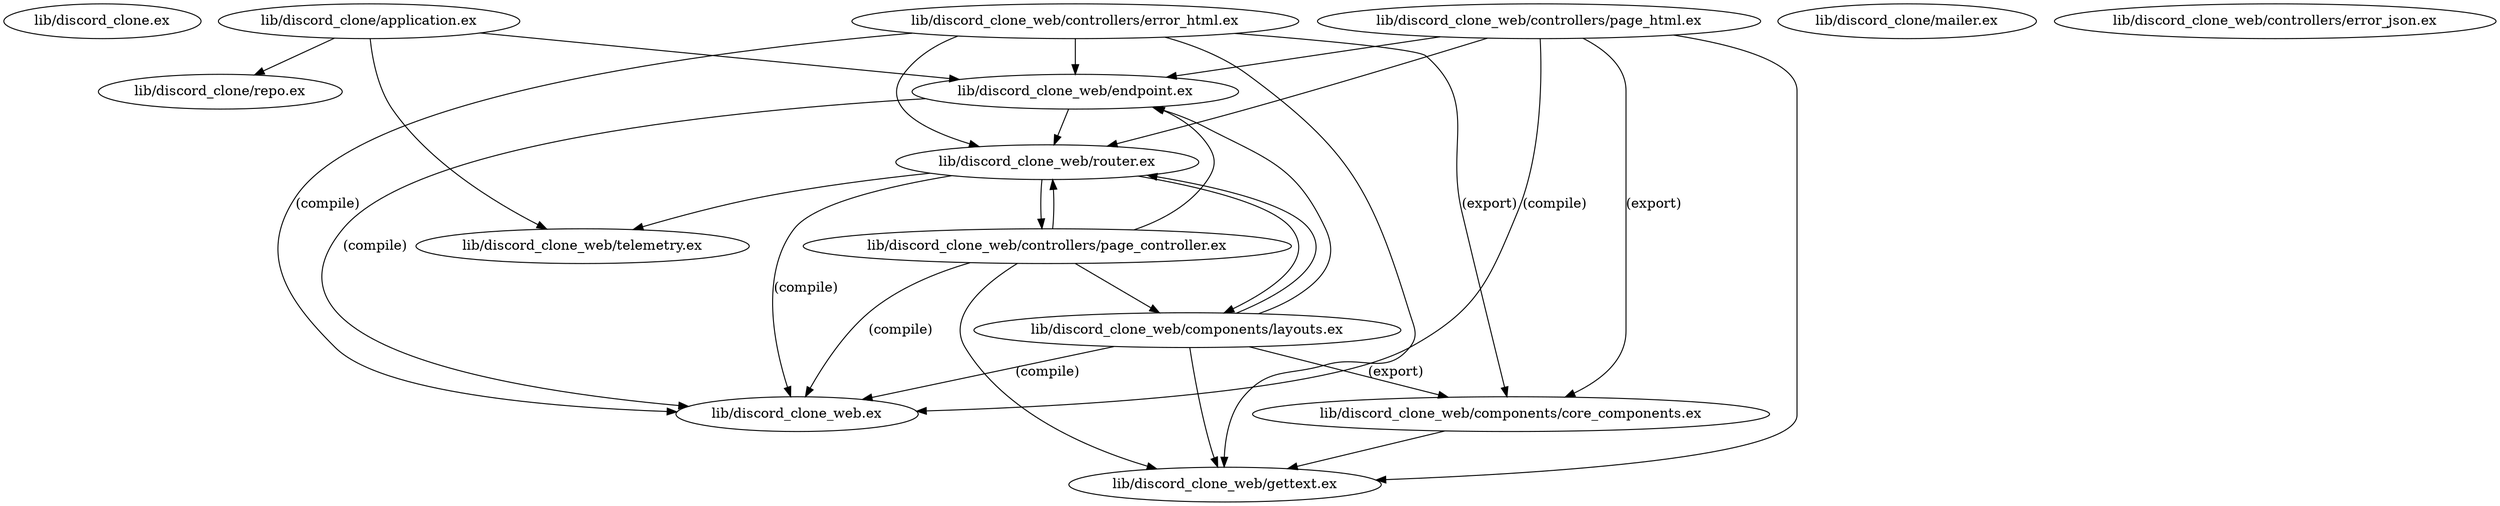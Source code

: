 digraph "xref graph" {
  "lib/discord_clone.ex"
  "lib/discord_clone/application.ex"
  "lib/discord_clone/application.ex" -> "lib/discord_clone/repo.ex"
  "lib/discord_clone/application.ex" -> "lib/discord_clone_web/endpoint.ex"
  "lib/discord_clone_web/endpoint.ex" -> "lib/discord_clone_web.ex" [label="(compile)"]
  "lib/discord_clone_web/endpoint.ex" -> "lib/discord_clone_web/router.ex"
  "lib/discord_clone_web/router.ex" -> "lib/discord_clone_web.ex" [label="(compile)"]
  "lib/discord_clone_web/router.ex" -> "lib/discord_clone_web/components/layouts.ex"
  "lib/discord_clone_web/components/layouts.ex" -> "lib/discord_clone_web.ex" [label="(compile)"]
  "lib/discord_clone_web/components/layouts.ex" -> "lib/discord_clone_web/components/core_components.ex" [label="(export)"]
  "lib/discord_clone_web/components/core_components.ex" -> "lib/discord_clone_web/gettext.ex"
  "lib/discord_clone_web/components/layouts.ex" -> "lib/discord_clone_web/endpoint.ex"
  "lib/discord_clone_web/components/layouts.ex" -> "lib/discord_clone_web/gettext.ex"
  "lib/discord_clone_web/components/layouts.ex" -> "lib/discord_clone_web/router.ex"
  "lib/discord_clone_web/router.ex" -> "lib/discord_clone_web/controllers/page_controller.ex"
  "lib/discord_clone_web/controllers/page_controller.ex" -> "lib/discord_clone_web.ex" [label="(compile)"]
  "lib/discord_clone_web/controllers/page_controller.ex" -> "lib/discord_clone_web/components/layouts.ex"
  "lib/discord_clone_web/controllers/page_controller.ex" -> "lib/discord_clone_web/endpoint.ex"
  "lib/discord_clone_web/controllers/page_controller.ex" -> "lib/discord_clone_web/gettext.ex"
  "lib/discord_clone_web/controllers/page_controller.ex" -> "lib/discord_clone_web/router.ex"
  "lib/discord_clone_web/router.ex" -> "lib/discord_clone_web/telemetry.ex"
  "lib/discord_clone/application.ex" -> "lib/discord_clone_web/telemetry.ex"
  "lib/discord_clone/mailer.ex"
  "lib/discord_clone/repo.ex"
  "lib/discord_clone_web.ex"
  "lib/discord_clone_web/components/core_components.ex"
  "lib/discord_clone_web/components/layouts.ex"
  "lib/discord_clone_web/controllers/error_html.ex"
  "lib/discord_clone_web/controllers/error_html.ex" -> "lib/discord_clone_web.ex" [label="(compile)"]
  "lib/discord_clone_web/controllers/error_html.ex" -> "lib/discord_clone_web/components/core_components.ex" [label="(export)"]
  "lib/discord_clone_web/controllers/error_html.ex" -> "lib/discord_clone_web/endpoint.ex"
  "lib/discord_clone_web/controllers/error_html.ex" -> "lib/discord_clone_web/gettext.ex"
  "lib/discord_clone_web/controllers/error_html.ex" -> "lib/discord_clone_web/router.ex"
  "lib/discord_clone_web/controllers/error_json.ex"
  "lib/discord_clone_web/controllers/page_controller.ex"
  "lib/discord_clone_web/controllers/page_html.ex"
  "lib/discord_clone_web/controllers/page_html.ex" -> "lib/discord_clone_web.ex" [label="(compile)"]
  "lib/discord_clone_web/controllers/page_html.ex" -> "lib/discord_clone_web/components/core_components.ex" [label="(export)"]
  "lib/discord_clone_web/controllers/page_html.ex" -> "lib/discord_clone_web/endpoint.ex"
  "lib/discord_clone_web/controllers/page_html.ex" -> "lib/discord_clone_web/gettext.ex"
  "lib/discord_clone_web/controllers/page_html.ex" -> "lib/discord_clone_web/router.ex"
  "lib/discord_clone_web/endpoint.ex"
  "lib/discord_clone_web/gettext.ex"
  "lib/discord_clone_web/router.ex"
  "lib/discord_clone_web/telemetry.ex"
}
